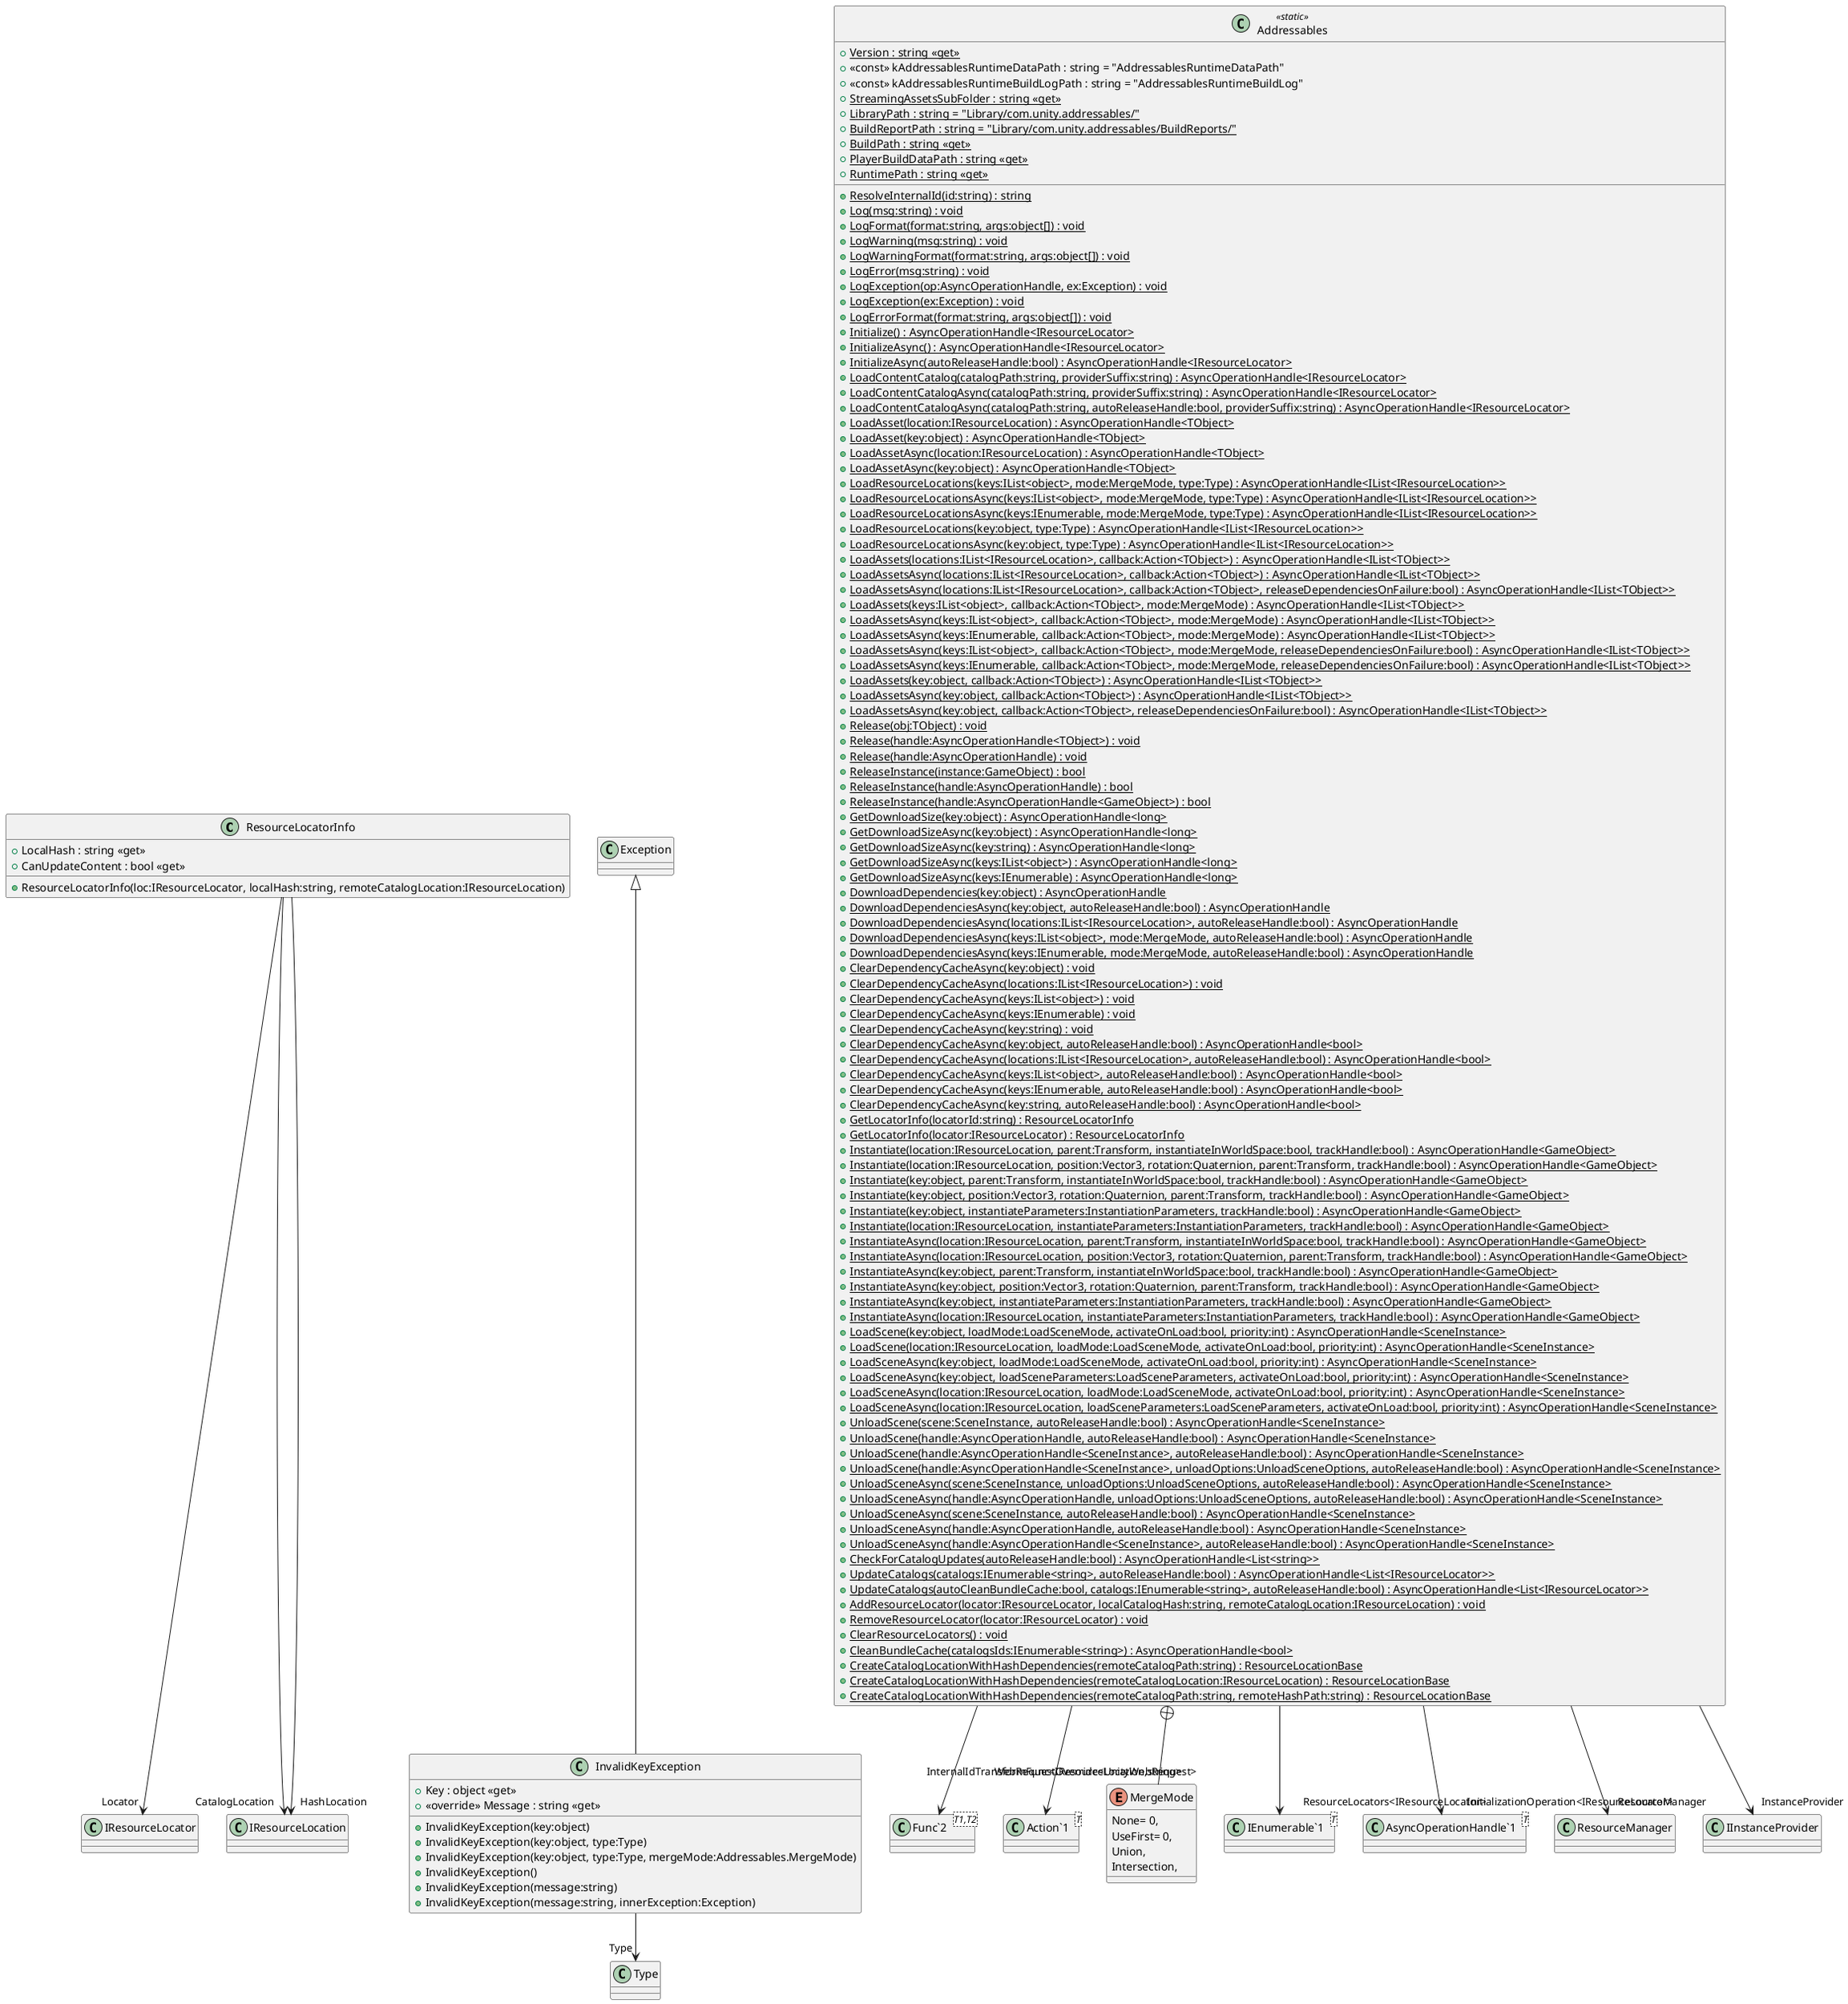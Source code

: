 @startuml
class ResourceLocatorInfo {
    + LocalHash : string <<get>>
    + ResourceLocatorInfo(loc:IResourceLocator, localHash:string, remoteCatalogLocation:IResourceLocation)
    + CanUpdateContent : bool <<get>>
}
class InvalidKeyException {
    + Key : object <<get>>
    + InvalidKeyException(key:object)
    + InvalidKeyException(key:object, type:Type)
    + InvalidKeyException(key:object, type:Type, mergeMode:Addressables.MergeMode)
    + InvalidKeyException()
    + InvalidKeyException(message:string)
    + InvalidKeyException(message:string, innerException:Exception)
    + <<override>> Message : string <<get>>
}
class Addressables <<static>> {
    + {static} Version : string <<get>>
    + {static} ResolveInternalId(id:string) : string
    + <<const>> kAddressablesRuntimeDataPath : string = "AddressablesRuntimeDataPath"
    + <<const>> kAddressablesRuntimeBuildLogPath : string = "AddressablesRuntimeBuildLog"
    + {static} StreamingAssetsSubFolder : string <<get>>
    + {static} LibraryPath : string = "Library/com.unity.addressables/"
    + {static} BuildReportPath : string = "Library/com.unity.addressables/BuildReports/"
    + {static} BuildPath : string <<get>>
    + {static} PlayerBuildDataPath : string <<get>>
    + {static} RuntimePath : string <<get>>
    + {static} Log(msg:string) : void
    + {static} LogFormat(format:string, args:object[]) : void
    + {static} LogWarning(msg:string) : void
    + {static} LogWarningFormat(format:string, args:object[]) : void
    + {static} LogError(msg:string) : void
    + {static} LogException(op:AsyncOperationHandle, ex:Exception) : void
    + {static} LogException(ex:Exception) : void
    + {static} LogErrorFormat(format:string, args:object[]) : void
    + {static} Initialize() : AsyncOperationHandle<IResourceLocator>
    + {static} InitializeAsync() : AsyncOperationHandle<IResourceLocator>
    + {static} InitializeAsync(autoReleaseHandle:bool) : AsyncOperationHandle<IResourceLocator>
    + {static} LoadContentCatalog(catalogPath:string, providerSuffix:string) : AsyncOperationHandle<IResourceLocator>
    + {static} LoadContentCatalogAsync(catalogPath:string, providerSuffix:string) : AsyncOperationHandle<IResourceLocator>
    + {static} LoadContentCatalogAsync(catalogPath:string, autoReleaseHandle:bool, providerSuffix:string) : AsyncOperationHandle<IResourceLocator>
    + {static} LoadAsset(location:IResourceLocation) : AsyncOperationHandle<TObject>
    + {static} LoadAsset(key:object) : AsyncOperationHandle<TObject>
    + {static} LoadAssetAsync(location:IResourceLocation) : AsyncOperationHandle<TObject>
    + {static} LoadAssetAsync(key:object) : AsyncOperationHandle<TObject>
    + {static} LoadResourceLocations(keys:IList<object>, mode:MergeMode, type:Type) : AsyncOperationHandle<IList<IResourceLocation>>
    + {static} LoadResourceLocationsAsync(keys:IList<object>, mode:MergeMode, type:Type) : AsyncOperationHandle<IList<IResourceLocation>>
    + {static} LoadResourceLocationsAsync(keys:IEnumerable, mode:MergeMode, type:Type) : AsyncOperationHandle<IList<IResourceLocation>>
    + {static} LoadResourceLocations(key:object, type:Type) : AsyncOperationHandle<IList<IResourceLocation>>
    + {static} LoadResourceLocationsAsync(key:object, type:Type) : AsyncOperationHandle<IList<IResourceLocation>>
    + {static} LoadAssets(locations:IList<IResourceLocation>, callback:Action<TObject>) : AsyncOperationHandle<IList<TObject>>
    + {static} LoadAssetsAsync(locations:IList<IResourceLocation>, callback:Action<TObject>) : AsyncOperationHandle<IList<TObject>>
    + {static} LoadAssetsAsync(locations:IList<IResourceLocation>, callback:Action<TObject>, releaseDependenciesOnFailure:bool) : AsyncOperationHandle<IList<TObject>>
    + {static} LoadAssets(keys:IList<object>, callback:Action<TObject>, mode:MergeMode) : AsyncOperationHandle<IList<TObject>>
    + {static} LoadAssetsAsync(keys:IList<object>, callback:Action<TObject>, mode:MergeMode) : AsyncOperationHandle<IList<TObject>>
    + {static} LoadAssetsAsync(keys:IEnumerable, callback:Action<TObject>, mode:MergeMode) : AsyncOperationHandle<IList<TObject>>
    + {static} LoadAssetsAsync(keys:IList<object>, callback:Action<TObject>, mode:MergeMode, releaseDependenciesOnFailure:bool) : AsyncOperationHandle<IList<TObject>>
    + {static} LoadAssetsAsync(keys:IEnumerable, callback:Action<TObject>, mode:MergeMode, releaseDependenciesOnFailure:bool) : AsyncOperationHandle<IList<TObject>>
    + {static} LoadAssets(key:object, callback:Action<TObject>) : AsyncOperationHandle<IList<TObject>>
    + {static} LoadAssetsAsync(key:object, callback:Action<TObject>) : AsyncOperationHandle<IList<TObject>>
    + {static} LoadAssetsAsync(key:object, callback:Action<TObject>, releaseDependenciesOnFailure:bool) : AsyncOperationHandle<IList<TObject>>
    + {static} Release(obj:TObject) : void
    + {static} Release(handle:AsyncOperationHandle<TObject>) : void
    + {static} Release(handle:AsyncOperationHandle) : void
    + {static} ReleaseInstance(instance:GameObject) : bool
    + {static} ReleaseInstance(handle:AsyncOperationHandle) : bool
    + {static} ReleaseInstance(handle:AsyncOperationHandle<GameObject>) : bool
    + {static} GetDownloadSize(key:object) : AsyncOperationHandle<long>
    + {static} GetDownloadSizeAsync(key:object) : AsyncOperationHandle<long>
    + {static} GetDownloadSizeAsync(key:string) : AsyncOperationHandle<long>
    + {static} GetDownloadSizeAsync(keys:IList<object>) : AsyncOperationHandle<long>
    + {static} GetDownloadSizeAsync(keys:IEnumerable) : AsyncOperationHandle<long>
    + {static} DownloadDependencies(key:object) : AsyncOperationHandle
    + {static} DownloadDependenciesAsync(key:object, autoReleaseHandle:bool) : AsyncOperationHandle
    + {static} DownloadDependenciesAsync(locations:IList<IResourceLocation>, autoReleaseHandle:bool) : AsyncOperationHandle
    + {static} DownloadDependenciesAsync(keys:IList<object>, mode:MergeMode, autoReleaseHandle:bool) : AsyncOperationHandle
    + {static} DownloadDependenciesAsync(keys:IEnumerable, mode:MergeMode, autoReleaseHandle:bool) : AsyncOperationHandle
    + {static} ClearDependencyCacheAsync(key:object) : void
    + {static} ClearDependencyCacheAsync(locations:IList<IResourceLocation>) : void
    + {static} ClearDependencyCacheAsync(keys:IList<object>) : void
    + {static} ClearDependencyCacheAsync(keys:IEnumerable) : void
    + {static} ClearDependencyCacheAsync(key:string) : void
    + {static} ClearDependencyCacheAsync(key:object, autoReleaseHandle:bool) : AsyncOperationHandle<bool>
    + {static} ClearDependencyCacheAsync(locations:IList<IResourceLocation>, autoReleaseHandle:bool) : AsyncOperationHandle<bool>
    + {static} ClearDependencyCacheAsync(keys:IList<object>, autoReleaseHandle:bool) : AsyncOperationHandle<bool>
    + {static} ClearDependencyCacheAsync(keys:IEnumerable, autoReleaseHandle:bool) : AsyncOperationHandle<bool>
    + {static} ClearDependencyCacheAsync(key:string, autoReleaseHandle:bool) : AsyncOperationHandle<bool>
    + {static} GetLocatorInfo(locatorId:string) : ResourceLocatorInfo
    + {static} GetLocatorInfo(locator:IResourceLocator) : ResourceLocatorInfo
    + {static} Instantiate(location:IResourceLocation, parent:Transform, instantiateInWorldSpace:bool, trackHandle:bool) : AsyncOperationHandle<GameObject>
    + {static} Instantiate(location:IResourceLocation, position:Vector3, rotation:Quaternion, parent:Transform, trackHandle:bool) : AsyncOperationHandle<GameObject>
    + {static} Instantiate(key:object, parent:Transform, instantiateInWorldSpace:bool, trackHandle:bool) : AsyncOperationHandle<GameObject>
    + {static} Instantiate(key:object, position:Vector3, rotation:Quaternion, parent:Transform, trackHandle:bool) : AsyncOperationHandle<GameObject>
    + {static} Instantiate(key:object, instantiateParameters:InstantiationParameters, trackHandle:bool) : AsyncOperationHandle<GameObject>
    + {static} Instantiate(location:IResourceLocation, instantiateParameters:InstantiationParameters, trackHandle:bool) : AsyncOperationHandle<GameObject>
    + {static} InstantiateAsync(location:IResourceLocation, parent:Transform, instantiateInWorldSpace:bool, trackHandle:bool) : AsyncOperationHandle<GameObject>
    + {static} InstantiateAsync(location:IResourceLocation, position:Vector3, rotation:Quaternion, parent:Transform, trackHandle:bool) : AsyncOperationHandle<GameObject>
    + {static} InstantiateAsync(key:object, parent:Transform, instantiateInWorldSpace:bool, trackHandle:bool) : AsyncOperationHandle<GameObject>
    + {static} InstantiateAsync(key:object, position:Vector3, rotation:Quaternion, parent:Transform, trackHandle:bool) : AsyncOperationHandle<GameObject>
    + {static} InstantiateAsync(key:object, instantiateParameters:InstantiationParameters, trackHandle:bool) : AsyncOperationHandle<GameObject>
    + {static} InstantiateAsync(location:IResourceLocation, instantiateParameters:InstantiationParameters, trackHandle:bool) : AsyncOperationHandle<GameObject>
    + {static} LoadScene(key:object, loadMode:LoadSceneMode, activateOnLoad:bool, priority:int) : AsyncOperationHandle<SceneInstance>
    + {static} LoadScene(location:IResourceLocation, loadMode:LoadSceneMode, activateOnLoad:bool, priority:int) : AsyncOperationHandle<SceneInstance>
    + {static} LoadSceneAsync(key:object, loadMode:LoadSceneMode, activateOnLoad:bool, priority:int) : AsyncOperationHandle<SceneInstance>
    + {static} LoadSceneAsync(key:object, loadSceneParameters:LoadSceneParameters, activateOnLoad:bool, priority:int) : AsyncOperationHandle<SceneInstance>
    + {static} LoadSceneAsync(location:IResourceLocation, loadMode:LoadSceneMode, activateOnLoad:bool, priority:int) : AsyncOperationHandle<SceneInstance>
    + {static} LoadSceneAsync(location:IResourceLocation, loadSceneParameters:LoadSceneParameters, activateOnLoad:bool, priority:int) : AsyncOperationHandle<SceneInstance>
    + {static} UnloadScene(scene:SceneInstance, autoReleaseHandle:bool) : AsyncOperationHandle<SceneInstance>
    + {static} UnloadScene(handle:AsyncOperationHandle, autoReleaseHandle:bool) : AsyncOperationHandle<SceneInstance>
    + {static} UnloadScene(handle:AsyncOperationHandle<SceneInstance>, autoReleaseHandle:bool) : AsyncOperationHandle<SceneInstance>
    + {static} UnloadScene(handle:AsyncOperationHandle<SceneInstance>, unloadOptions:UnloadSceneOptions, autoReleaseHandle:bool) : AsyncOperationHandle<SceneInstance>
    + {static} UnloadSceneAsync(scene:SceneInstance, unloadOptions:UnloadSceneOptions, autoReleaseHandle:bool) : AsyncOperationHandle<SceneInstance>
    + {static} UnloadSceneAsync(handle:AsyncOperationHandle, unloadOptions:UnloadSceneOptions, autoReleaseHandle:bool) : AsyncOperationHandle<SceneInstance>
    + {static} UnloadSceneAsync(scene:SceneInstance, autoReleaseHandle:bool) : AsyncOperationHandle<SceneInstance>
    + {static} UnloadSceneAsync(handle:AsyncOperationHandle, autoReleaseHandle:bool) : AsyncOperationHandle<SceneInstance>
    + {static} UnloadSceneAsync(handle:AsyncOperationHandle<SceneInstance>, autoReleaseHandle:bool) : AsyncOperationHandle<SceneInstance>
    + {static} CheckForCatalogUpdates(autoReleaseHandle:bool) : AsyncOperationHandle<List<string>>
    + {static} UpdateCatalogs(catalogs:IEnumerable<string>, autoReleaseHandle:bool) : AsyncOperationHandle<List<IResourceLocator>>
    + {static} UpdateCatalogs(autoCleanBundleCache:bool, catalogs:IEnumerable<string>, autoReleaseHandle:bool) : AsyncOperationHandle<List<IResourceLocator>>
    + {static} AddResourceLocator(locator:IResourceLocator, localCatalogHash:string, remoteCatalogLocation:IResourceLocation) : void
    + {static} RemoveResourceLocator(locator:IResourceLocator) : void
    + {static} ClearResourceLocators() : void
    + {static} CleanBundleCache(catalogsIds:IEnumerable<string>) : AsyncOperationHandle<bool>
    + {static} CreateCatalogLocationWithHashDependencies(remoteCatalogPath:string) : ResourceLocationBase
    + {static} CreateCatalogLocationWithHashDependencies(remoteCatalogLocation:IResourceLocation) : ResourceLocationBase
    + {static} CreateCatalogLocationWithHashDependencies(remoteCatalogPath:string, remoteHashPath:string) : ResourceLocationBase
}
class "Func`2"<T1,T2> {
}
class "Action`1"<T> {
}
enum MergeMode {
    None= 0,
    UseFirst= 0,
    Union,
    Intersection,
}
class "IEnumerable`1"<T> {
}
class "AsyncOperationHandle`1"<T> {
}
ResourceLocatorInfo --> "Locator" IResourceLocator
ResourceLocatorInfo --> "CatalogLocation" IResourceLocation
ResourceLocatorInfo --> "HashLocation" IResourceLocation
Exception <|-- InvalidKeyException
InvalidKeyException --> "Type" Type
Addressables --> "ResourceManager" ResourceManager
Addressables --> "InstanceProvider" IInstanceProvider
Addressables --> "InternalIdTransformFunc<IResourceLocation,string>" "Func`2"
Addressables --> "WebRequestOverride<UnityWebRequest>" "Action`1"
Addressables --> "ResourceLocators<IResourceLocator>" "IEnumerable`1"
Addressables --> "InitializationOperation<IResourceLocator>" "AsyncOperationHandle`1"
Addressables +-- MergeMode
@enduml
